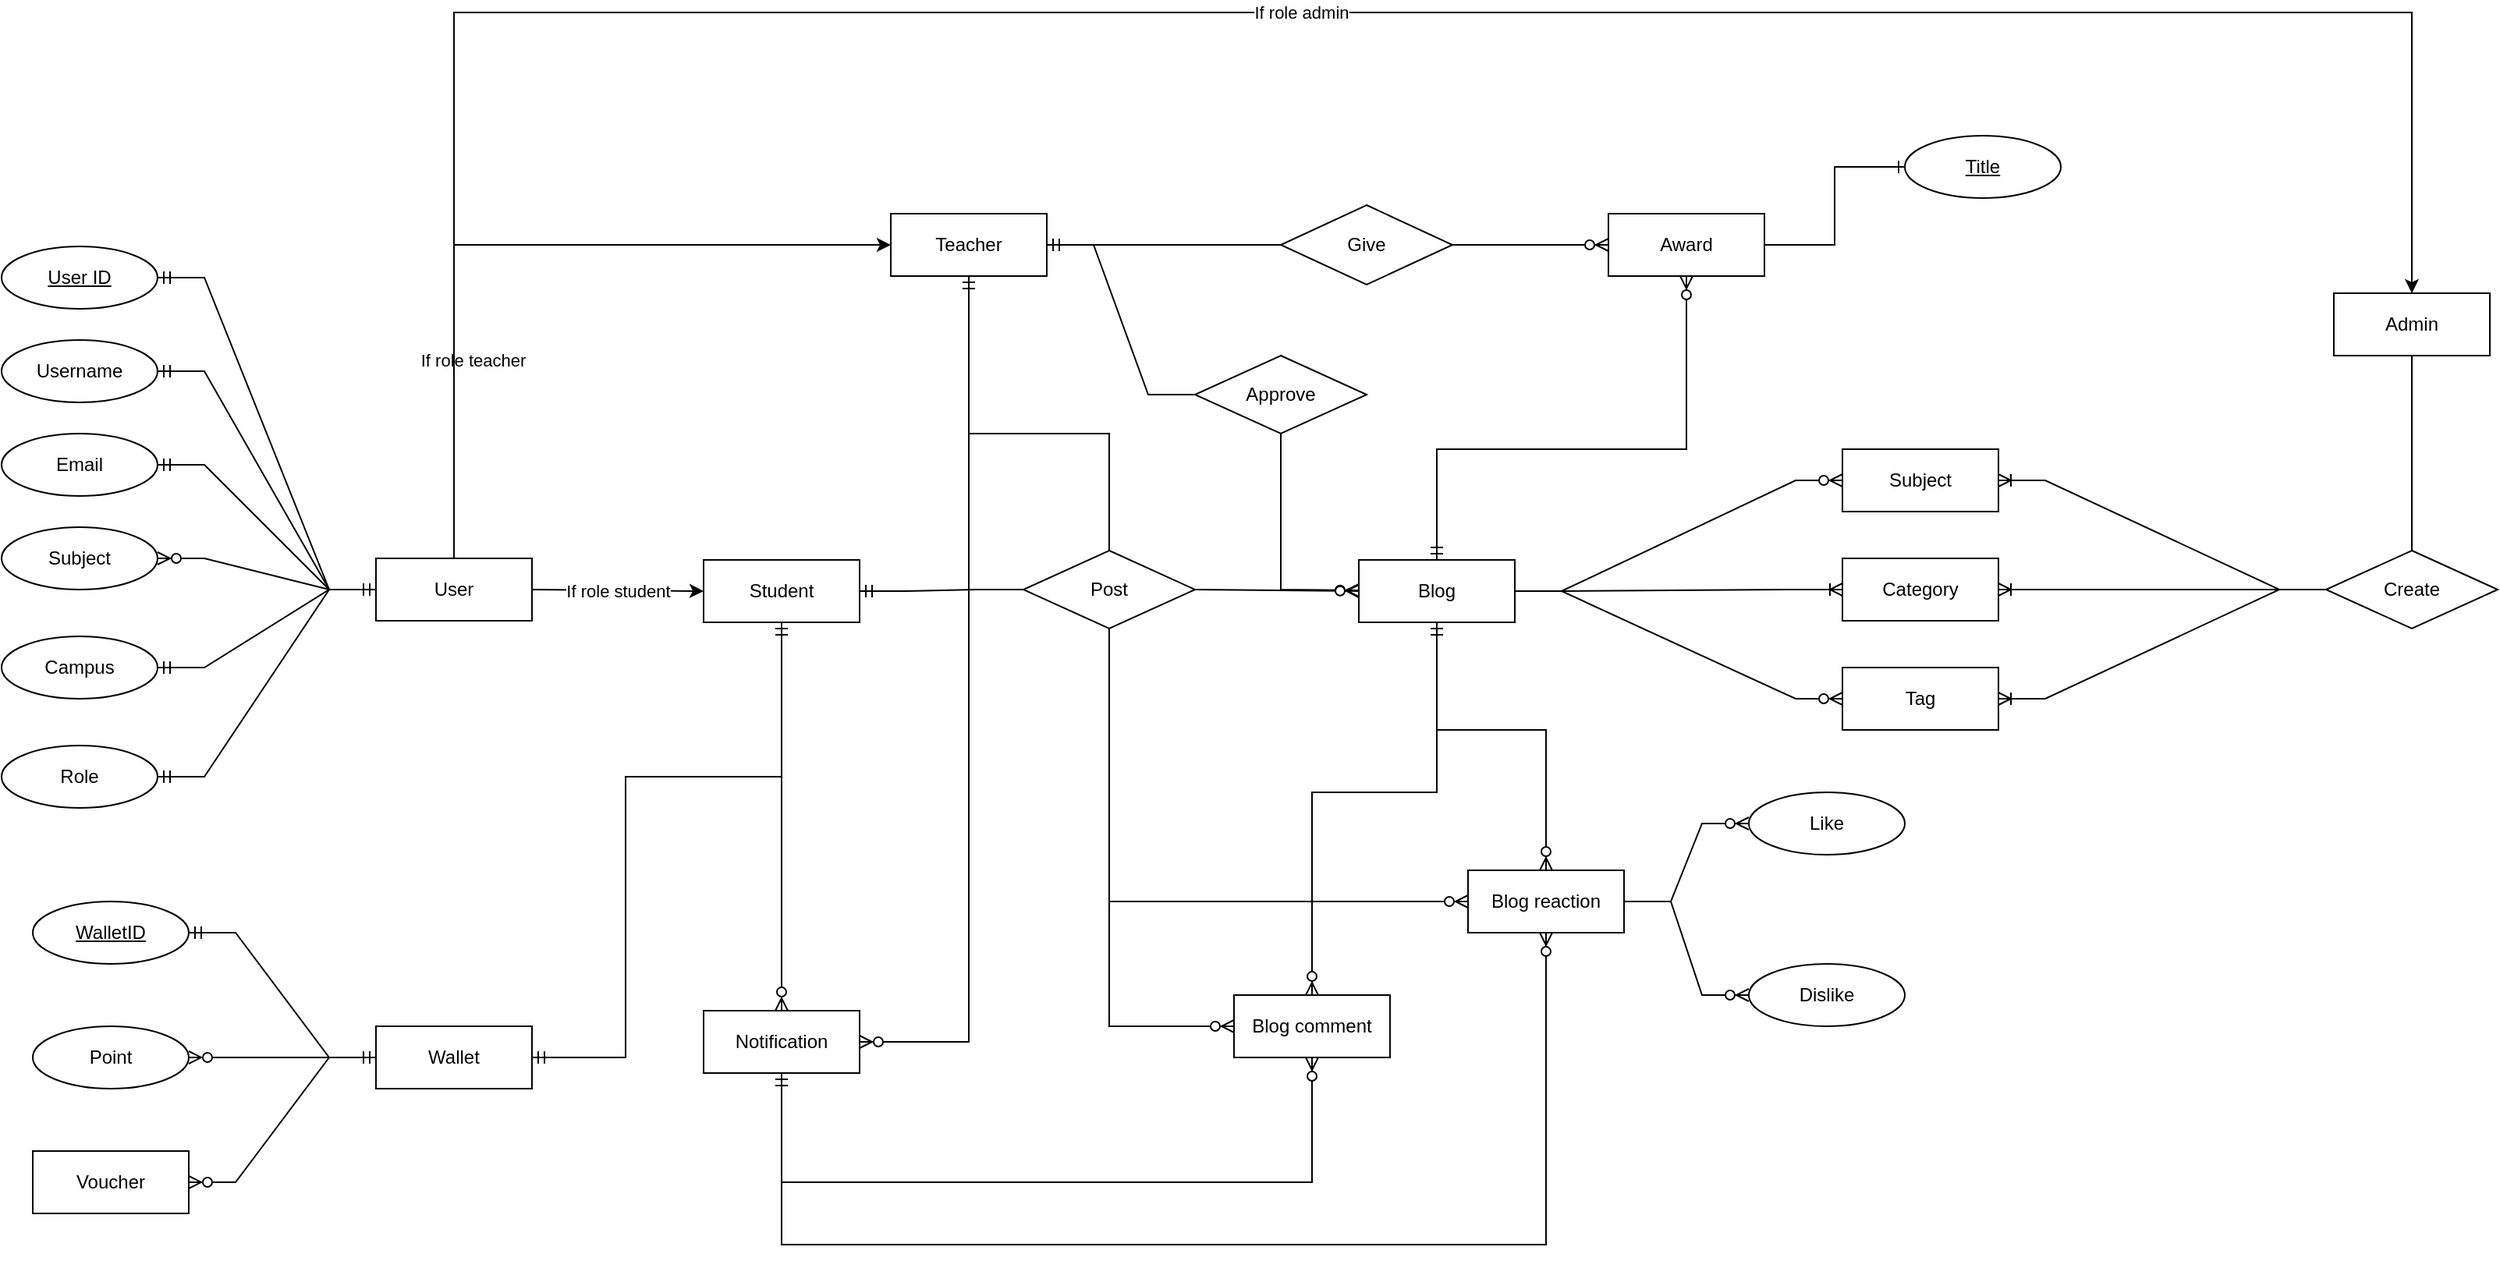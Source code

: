 <mxfile version="21.7.5" type="device">
  <diagram id="R2lEEEUBdFMjLlhIrx00" name="Page-1">
    <mxGraphModel dx="2569" dy="1888" grid="1" gridSize="10" guides="1" tooltips="1" connect="1" arrows="1" fold="1" page="1" pageScale="1" pageWidth="850" pageHeight="1100" math="0" shadow="0" extFonts="Permanent Marker^https://fonts.googleapis.com/css?family=Permanent+Marker">
      <root>
        <mxCell id="0" />
        <mxCell id="1" parent="0" />
        <mxCell id="Q9PdqyjZ0_r5eRdUzRMG-41" value="User" style="whiteSpace=wrap;html=1;align=center;" parent="1" vertex="1">
          <mxGeometry x="-70" y="190" width="100" height="40" as="geometry" />
        </mxCell>
        <mxCell id="Q9PdqyjZ0_r5eRdUzRMG-42" value="Teacher" style="whiteSpace=wrap;html=1;align=center;" parent="1" vertex="1">
          <mxGeometry x="260" y="-31" width="100" height="40" as="geometry" />
        </mxCell>
        <mxCell id="Q9PdqyjZ0_r5eRdUzRMG-43" value="Admin" style="whiteSpace=wrap;html=1;align=center;" parent="1" vertex="1">
          <mxGeometry x="1185" y="20" width="100" height="40" as="geometry" />
        </mxCell>
        <mxCell id="Q9PdqyjZ0_r5eRdUzRMG-46" value="Blog" style="whiteSpace=wrap;html=1;align=center;" parent="1" vertex="1">
          <mxGeometry x="560" y="191" width="100" height="40" as="geometry" />
        </mxCell>
        <mxCell id="Q9PdqyjZ0_r5eRdUzRMG-48" value="Approve" style="shape=rhombus;perimeter=rhombusPerimeter;whiteSpace=wrap;html=1;align=center;" parent="1" vertex="1">
          <mxGeometry x="455" y="60" width="110" height="50" as="geometry" />
        </mxCell>
        <mxCell id="Q9PdqyjZ0_r5eRdUzRMG-57" value="User ID" style="ellipse;whiteSpace=wrap;html=1;align=center;fontStyle=4;" parent="1" vertex="1">
          <mxGeometry x="-310" y="-10" width="100" height="40" as="geometry" />
        </mxCell>
        <mxCell id="Q9PdqyjZ0_r5eRdUzRMG-58" value="Username" style="ellipse;whiteSpace=wrap;html=1;align=center;" parent="1" vertex="1">
          <mxGeometry x="-310" y="50" width="100" height="40" as="geometry" />
        </mxCell>
        <mxCell id="Q9PdqyjZ0_r5eRdUzRMG-84" value="" style="edgeStyle=entityRelationEdgeStyle;fontSize=12;html=1;endArrow=ERmandOne;rounded=0;entryX=1;entryY=0.5;entryDx=0;entryDy=0;exitX=0;exitY=0.5;exitDx=0;exitDy=0;" parent="1" source="Q9PdqyjZ0_r5eRdUzRMG-48" target="Q9PdqyjZ0_r5eRdUzRMG-42" edge="1">
          <mxGeometry width="100" height="100" relative="1" as="geometry">
            <mxPoint x="475" as="sourcePoint" />
            <mxPoint x="555" y="-136" as="targetPoint" />
          </mxGeometry>
        </mxCell>
        <mxCell id="Q9PdqyjZ0_r5eRdUzRMG-85" value="" style="fontSize=12;html=1;endArrow=ERzeroToMany;endFill=1;rounded=0;exitX=0.5;exitY=1;exitDx=0;exitDy=0;" parent="1" source="Q9PdqyjZ0_r5eRdUzRMG-48" target="Q9PdqyjZ0_r5eRdUzRMG-46" edge="1">
          <mxGeometry width="100" height="100" relative="1" as="geometry">
            <mxPoint x="540" y="10" as="sourcePoint" />
            <mxPoint x="470" y="300" as="targetPoint" />
            <Array as="points">
              <mxPoint x="510" y="210" />
            </Array>
          </mxGeometry>
        </mxCell>
        <mxCell id="Q9PdqyjZ0_r5eRdUzRMG-104" value="Post" style="shape=rhombus;perimeter=rhombusPerimeter;whiteSpace=wrap;html=1;align=center;" parent="1" vertex="1">
          <mxGeometry x="345" y="185" width="110" height="50" as="geometry" />
        </mxCell>
        <mxCell id="Q9PdqyjZ0_r5eRdUzRMG-106" value="" style="fontSize=12;html=1;endArrow=ERzeroToMany;endFill=1;rounded=0;exitX=1;exitY=0.5;exitDx=0;exitDy=0;entryX=0;entryY=0.5;entryDx=0;entryDy=0;" parent="1" source="Q9PdqyjZ0_r5eRdUzRMG-104" target="Q9PdqyjZ0_r5eRdUzRMG-46" edge="1">
          <mxGeometry width="100" height="100" relative="1" as="geometry">
            <mxPoint x="595" y="379" as="sourcePoint" />
            <mxPoint x="595" y="240" as="targetPoint" />
          </mxGeometry>
        </mxCell>
        <mxCell id="Q9PdqyjZ0_r5eRdUzRMG-112" value="" style="edgeStyle=entityRelationEdgeStyle;fontSize=12;html=1;endArrow=ERzeroToMany;endFill=1;rounded=0;exitX=1;exitY=0.5;exitDx=0;exitDy=0;entryX=0;entryY=0.5;entryDx=0;entryDy=0;" parent="1" source="Q9PdqyjZ0_r5eRdUzRMG-46" target="Q9PdqyjZ0_r5eRdUzRMG-113" edge="1">
          <mxGeometry width="100" height="100" relative="1" as="geometry">
            <mxPoint x="850" y="211" as="sourcePoint" />
            <mxPoint x="930" y="120" as="targetPoint" />
          </mxGeometry>
        </mxCell>
        <mxCell id="Q9PdqyjZ0_r5eRdUzRMG-113" value="Subject" style="whiteSpace=wrap;html=1;align=center;" parent="1" vertex="1">
          <mxGeometry x="870" y="120" width="100" height="40" as="geometry" />
        </mxCell>
        <mxCell id="Q9PdqyjZ0_r5eRdUzRMG-114" value="" style="edgeStyle=entityRelationEdgeStyle;fontSize=12;html=1;endArrow=ERoneToMany;rounded=0;exitX=1;exitY=0.5;exitDx=0;exitDy=0;" parent="1" source="Q9PdqyjZ0_r5eRdUzRMG-46" target="Q9PdqyjZ0_r5eRdUzRMG-115" edge="1">
          <mxGeometry width="100" height="100" relative="1" as="geometry">
            <mxPoint x="850" y="210" as="sourcePoint" />
            <mxPoint x="960" y="260" as="targetPoint" />
          </mxGeometry>
        </mxCell>
        <mxCell id="Q9PdqyjZ0_r5eRdUzRMG-115" value="Category" style="whiteSpace=wrap;html=1;align=center;" parent="1" vertex="1">
          <mxGeometry x="870" y="190" width="100" height="40" as="geometry" />
        </mxCell>
        <mxCell id="Q9PdqyjZ0_r5eRdUzRMG-116" value="" style="edgeStyle=entityRelationEdgeStyle;fontSize=12;html=1;endArrow=ERzeroToMany;endFill=1;rounded=0;exitX=1;exitY=0.5;exitDx=0;exitDy=0;" parent="1" source="Q9PdqyjZ0_r5eRdUzRMG-46" target="Q9PdqyjZ0_r5eRdUzRMG-117" edge="1">
          <mxGeometry width="100" height="100" relative="1" as="geometry">
            <mxPoint x="850" y="211" as="sourcePoint" />
            <mxPoint x="970" y="300" as="targetPoint" />
          </mxGeometry>
        </mxCell>
        <mxCell id="Q9PdqyjZ0_r5eRdUzRMG-117" value="Tag" style="whiteSpace=wrap;html=1;align=center;" parent="1" vertex="1">
          <mxGeometry x="870" y="260" width="100" height="40" as="geometry" />
        </mxCell>
        <mxCell id="Q9PdqyjZ0_r5eRdUzRMG-118" value="" style="edgeStyle=entityRelationEdgeStyle;fontSize=12;html=1;endArrow=ERmandOne;rounded=0;entryX=1;entryY=0.5;entryDx=0;entryDy=0;exitX=0;exitY=0.5;exitDx=0;exitDy=0;" parent="1" source="Q9PdqyjZ0_r5eRdUzRMG-119" target="Q9PdqyjZ0_r5eRdUzRMG-42" edge="1">
          <mxGeometry width="100" height="100" relative="1" as="geometry">
            <mxPoint x="530" as="sourcePoint" />
            <mxPoint x="560" y="-32.18" as="targetPoint" />
          </mxGeometry>
        </mxCell>
        <mxCell id="Q9PdqyjZ0_r5eRdUzRMG-119" value="Give" style="shape=rhombus;perimeter=rhombusPerimeter;whiteSpace=wrap;html=1;align=center;" parent="1" vertex="1">
          <mxGeometry x="510" y="-36.5" width="110" height="51" as="geometry" />
        </mxCell>
        <mxCell id="Q9PdqyjZ0_r5eRdUzRMG-120" value="" style="fontSize=12;html=1;endArrow=ERzeroToMany;endFill=1;rounded=0;exitX=1;exitY=0.5;exitDx=0;exitDy=0;entryX=0;entryY=0.5;entryDx=0;entryDy=0;" parent="1" source="Q9PdqyjZ0_r5eRdUzRMG-119" target="Q9PdqyjZ0_r5eRdUzRMG-121" edge="1">
          <mxGeometry width="100" height="100" relative="1" as="geometry">
            <mxPoint x="680" y="19" as="sourcePoint" />
            <mxPoint x="710" y="-11" as="targetPoint" />
          </mxGeometry>
        </mxCell>
        <mxCell id="Q9PdqyjZ0_r5eRdUzRMG-121" value="Award" style="whiteSpace=wrap;html=1;align=center;" parent="1" vertex="1">
          <mxGeometry x="720" y="-31" width="100" height="40" as="geometry" />
        </mxCell>
        <mxCell id="Q9PdqyjZ0_r5eRdUzRMG-122" value="" style="fontSize=12;html=1;endArrow=ERzeroToMany;startArrow=ERmandOne;rounded=0;exitX=0.5;exitY=0;exitDx=0;exitDy=0;entryX=0.5;entryY=1;entryDx=0;entryDy=0;" parent="1" source="Q9PdqyjZ0_r5eRdUzRMG-46" edge="1">
          <mxGeometry width="100" height="100" relative="1" as="geometry">
            <mxPoint x="607" y="190" as="sourcePoint" />
            <mxPoint x="770" y="9" as="targetPoint" />
            <Array as="points">
              <mxPoint x="610" y="120" />
              <mxPoint x="770" y="120" />
            </Array>
          </mxGeometry>
        </mxCell>
        <mxCell id="Q9PdqyjZ0_r5eRdUzRMG-127" value="" style="edgeStyle=entityRelationEdgeStyle;fontSize=12;html=1;endArrow=ERmandOne;rounded=0;exitX=0;exitY=0.5;exitDx=0;exitDy=0;entryX=1;entryY=0.5;entryDx=0;entryDy=0;" parent="1" source="Q9PdqyjZ0_r5eRdUzRMG-41" target="Q9PdqyjZ0_r5eRdUzRMG-57" edge="1">
          <mxGeometry width="100" height="100" relative="1" as="geometry">
            <mxPoint x="-110" y="110" as="sourcePoint" />
            <mxPoint x="-10" y="10" as="targetPoint" />
          </mxGeometry>
        </mxCell>
        <mxCell id="Q9PdqyjZ0_r5eRdUzRMG-128" value="" style="edgeStyle=entityRelationEdgeStyle;fontSize=12;html=1;endArrow=ERmandOne;rounded=0;exitX=0;exitY=0.5;exitDx=0;exitDy=0;entryX=1;entryY=0.5;entryDx=0;entryDy=0;" parent="1" source="Q9PdqyjZ0_r5eRdUzRMG-41" target="Q9PdqyjZ0_r5eRdUzRMG-58" edge="1">
          <mxGeometry width="100" height="100" relative="1" as="geometry">
            <mxPoint x="-70" y="190" as="sourcePoint" />
            <mxPoint x="-210" y="110" as="targetPoint" />
          </mxGeometry>
        </mxCell>
        <mxCell id="Q9PdqyjZ0_r5eRdUzRMG-133" value="" style="fontSize=12;html=1;endArrow=ERone;endFill=1;rounded=0;exitX=1;exitY=0.5;exitDx=0;exitDy=0;entryX=0;entryY=0.5;entryDx=0;entryDy=0;edgeStyle=orthogonalEdgeStyle;" parent="1" source="Q9PdqyjZ0_r5eRdUzRMG-121" target="Q9PdqyjZ0_r5eRdUzRMG-137" edge="1">
          <mxGeometry width="100" height="100" relative="1" as="geometry">
            <mxPoint x="730" y="140" as="sourcePoint" />
            <mxPoint x="770" y="-110" as="targetPoint" />
          </mxGeometry>
        </mxCell>
        <mxCell id="Q9PdqyjZ0_r5eRdUzRMG-137" value="Title" style="ellipse;whiteSpace=wrap;html=1;align=center;fontStyle=4;" parent="1" vertex="1">
          <mxGeometry x="910" y="-81" width="100" height="40" as="geometry" />
        </mxCell>
        <mxCell id="Q9PdqyjZ0_r5eRdUzRMG-139" value="" style="fontSize=12;html=1;endArrow=ERzeroToMany;startArrow=ERmandOne;rounded=0;exitX=0.5;exitY=1;exitDx=0;exitDy=0;entryX=0.5;entryY=0;entryDx=0;entryDy=0;" parent="1" source="Q9PdqyjZ0_r5eRdUzRMG-46" target="Q9PdqyjZ0_r5eRdUzRMG-140" edge="1">
          <mxGeometry width="100" height="100" relative="1" as="geometry">
            <mxPoint x="620" y="201" as="sourcePoint" />
            <mxPoint x="530" y="350" as="targetPoint" />
            <Array as="points">
              <mxPoint x="610" y="340" />
              <mxPoint x="530" y="340" />
            </Array>
          </mxGeometry>
        </mxCell>
        <mxCell id="Q9PdqyjZ0_r5eRdUzRMG-140" value="Blog comment" style="whiteSpace=wrap;html=1;align=center;" parent="1" vertex="1">
          <mxGeometry x="480" y="470" width="100" height="40" as="geometry" />
        </mxCell>
        <mxCell id="Q9PdqyjZ0_r5eRdUzRMG-142" value="" style="fontSize=12;html=1;endArrow=ERzeroToMany;startArrow=ERmandOne;rounded=0;exitX=0.5;exitY=1;exitDx=0;exitDy=0;" parent="1" source="Q9PdqyjZ0_r5eRdUzRMG-46" target="Q9PdqyjZ0_r5eRdUzRMG-143" edge="1">
          <mxGeometry width="100" height="100" relative="1" as="geometry">
            <mxPoint x="620" y="241" as="sourcePoint" />
            <mxPoint x="680" y="370" as="targetPoint" />
            <Array as="points">
              <mxPoint x="610" y="300" />
              <mxPoint x="680" y="300" />
            </Array>
          </mxGeometry>
        </mxCell>
        <mxCell id="Q9PdqyjZ0_r5eRdUzRMG-143" value="Blog reaction" style="whiteSpace=wrap;html=1;align=center;" parent="1" vertex="1">
          <mxGeometry x="630" y="390" width="100" height="40" as="geometry" />
        </mxCell>
        <mxCell id="Q9PdqyjZ0_r5eRdUzRMG-144" value="" style="fontSize=12;html=1;endArrow=ERzeroToMany;endFill=1;rounded=0;exitX=0.5;exitY=1;exitDx=0;exitDy=0;entryX=0;entryY=0.5;entryDx=0;entryDy=0;" parent="1" source="Q9PdqyjZ0_r5eRdUzRMG-104" target="Q9PdqyjZ0_r5eRdUzRMG-140" edge="1">
          <mxGeometry width="100" height="100" relative="1" as="geometry">
            <mxPoint x="470" y="220" as="sourcePoint" />
            <mxPoint x="570" y="221" as="targetPoint" />
            <Array as="points">
              <mxPoint x="400" y="490" />
            </Array>
          </mxGeometry>
        </mxCell>
        <mxCell id="Q9PdqyjZ0_r5eRdUzRMG-145" value="" style="fontSize=12;html=1;endArrow=ERzeroToMany;endFill=1;rounded=0;exitX=0.5;exitY=1;exitDx=0;exitDy=0;entryX=0;entryY=0.5;entryDx=0;entryDy=0;" parent="1" source="Q9PdqyjZ0_r5eRdUzRMG-104" target="Q9PdqyjZ0_r5eRdUzRMG-143" edge="1">
          <mxGeometry width="100" height="100" relative="1" as="geometry">
            <mxPoint x="410" y="245" as="sourcePoint" />
            <mxPoint x="490" y="400" as="targetPoint" />
            <Array as="points">
              <mxPoint x="400" y="410" />
            </Array>
          </mxGeometry>
        </mxCell>
        <mxCell id="Q9PdqyjZ0_r5eRdUzRMG-146" value="" style="edgeStyle=entityRelationEdgeStyle;fontSize=12;html=1;endArrow=ERzeroToMany;endFill=1;rounded=0;exitX=1;exitY=0.5;exitDx=0;exitDy=0;" parent="1" source="Q9PdqyjZ0_r5eRdUzRMG-143" target="Q9PdqyjZ0_r5eRdUzRMG-147" edge="1">
          <mxGeometry width="100" height="100" relative="1" as="geometry">
            <mxPoint x="660" y="400" as="sourcePoint" />
            <mxPoint x="850" y="420" as="targetPoint" />
          </mxGeometry>
        </mxCell>
        <mxCell id="Q9PdqyjZ0_r5eRdUzRMG-147" value="Like" style="ellipse;whiteSpace=wrap;html=1;align=center;" parent="1" vertex="1">
          <mxGeometry x="810" y="340" width="100" height="40" as="geometry" />
        </mxCell>
        <mxCell id="Q9PdqyjZ0_r5eRdUzRMG-148" value="" style="edgeStyle=entityRelationEdgeStyle;fontSize=12;html=1;endArrow=ERzeroToMany;endFill=1;rounded=0;exitX=1;exitY=0.5;exitDx=0;exitDy=0;" parent="1" source="Q9PdqyjZ0_r5eRdUzRMG-143" target="Q9PdqyjZ0_r5eRdUzRMG-149" edge="1">
          <mxGeometry width="100" height="100" relative="1" as="geometry">
            <mxPoint x="740" y="510" as="sourcePoint" />
            <mxPoint x="820" y="550" as="targetPoint" />
          </mxGeometry>
        </mxCell>
        <mxCell id="Q9PdqyjZ0_r5eRdUzRMG-149" value="Dislike" style="ellipse;whiteSpace=wrap;html=1;align=center;" parent="1" vertex="1">
          <mxGeometry x="810" y="450" width="100" height="40" as="geometry" />
        </mxCell>
        <mxCell id="Q9PdqyjZ0_r5eRdUzRMG-151" value="" style="edgeStyle=entityRelationEdgeStyle;fontSize=12;html=1;endArrow=ERzeroToMany;startArrow=ERmandOne;rounded=0;exitX=0;exitY=0.5;exitDx=0;exitDy=0;entryX=1;entryY=0.5;entryDx=0;entryDy=0;" parent="1" source="Q9PdqyjZ0_r5eRdUzRMG-41" target="H8KnHvoJ8UCA8Y4S9xbA-31" edge="1">
          <mxGeometry width="100" height="100" relative="1" as="geometry">
            <mxPoint x="-80" y="210" as="sourcePoint" />
            <mxPoint x="-220" y="190" as="targetPoint" />
          </mxGeometry>
        </mxCell>
        <mxCell id="Q9PdqyjZ0_r5eRdUzRMG-152" value="Wallet" style="whiteSpace=wrap;html=1;align=center;" parent="1" vertex="1">
          <mxGeometry x="-70" y="490" width="100" height="40" as="geometry" />
        </mxCell>
        <mxCell id="Q9PdqyjZ0_r5eRdUzRMG-155" value="Point" style="ellipse;whiteSpace=wrap;html=1;align=center;" parent="1" vertex="1">
          <mxGeometry x="-290" y="490" width="100" height="40" as="geometry" />
        </mxCell>
        <mxCell id="Q9PdqyjZ0_r5eRdUzRMG-157" value="Create" style="shape=rhombus;perimeter=rhombusPerimeter;whiteSpace=wrap;html=1;align=center;" parent="1" vertex="1">
          <mxGeometry x="1180" y="185" width="110" height="50" as="geometry" />
        </mxCell>
        <mxCell id="Q9PdqyjZ0_r5eRdUzRMG-158" value="" style="edgeStyle=entityRelationEdgeStyle;fontSize=12;html=1;endArrow=ERoneToMany;rounded=0;exitX=0;exitY=0.5;exitDx=0;exitDy=0;entryX=1;entryY=0.5;entryDx=0;entryDy=0;" parent="1" source="Q9PdqyjZ0_r5eRdUzRMG-157" target="Q9PdqyjZ0_r5eRdUzRMG-113" edge="1">
          <mxGeometry width="100" height="100" relative="1" as="geometry">
            <mxPoint x="1150" y="190" as="sourcePoint" />
            <mxPoint x="1120" y="260" as="targetPoint" />
          </mxGeometry>
        </mxCell>
        <mxCell id="Q9PdqyjZ0_r5eRdUzRMG-159" value="" style="edgeStyle=entityRelationEdgeStyle;fontSize=12;html=1;endArrow=ERoneToMany;rounded=0;exitX=0;exitY=0.5;exitDx=0;exitDy=0;entryX=1;entryY=0.5;entryDx=0;entryDy=0;" parent="1" source="Q9PdqyjZ0_r5eRdUzRMG-157" target="Q9PdqyjZ0_r5eRdUzRMG-115" edge="1">
          <mxGeometry width="100" height="100" relative="1" as="geometry">
            <mxPoint x="870" y="230" as="sourcePoint" />
            <mxPoint x="990" y="230" as="targetPoint" />
          </mxGeometry>
        </mxCell>
        <mxCell id="Q9PdqyjZ0_r5eRdUzRMG-160" value="" style="edgeStyle=entityRelationEdgeStyle;fontSize=12;html=1;endArrow=ERoneToMany;rounded=0;exitX=0;exitY=0.5;exitDx=0;exitDy=0;entryX=1;entryY=0.5;entryDx=0;entryDy=0;" parent="1" source="Q9PdqyjZ0_r5eRdUzRMG-157" target="Q9PdqyjZ0_r5eRdUzRMG-117" edge="1">
          <mxGeometry width="100" height="100" relative="1" as="geometry">
            <mxPoint x="1265" y="220" as="sourcePoint" />
            <mxPoint x="1080" y="220" as="targetPoint" />
          </mxGeometry>
        </mxCell>
        <mxCell id="Q9PdqyjZ0_r5eRdUzRMG-161" value="" style="endArrow=none;html=1;rounded=0;exitX=0.5;exitY=1;exitDx=0;exitDy=0;entryX=0.5;entryY=0;entryDx=0;entryDy=0;" parent="1" source="Q9PdqyjZ0_r5eRdUzRMG-43" target="Q9PdqyjZ0_r5eRdUzRMG-157" edge="1">
          <mxGeometry relative="1" as="geometry">
            <mxPoint x="1120" y="250" as="sourcePoint" />
            <mxPoint x="1280" y="250" as="targetPoint" />
          </mxGeometry>
        </mxCell>
        <mxCell id="Q9PdqyjZ0_r5eRdUzRMG-162" value="Campus" style="ellipse;whiteSpace=wrap;html=1;align=center;" parent="1" vertex="1">
          <mxGeometry x="-310" y="240" width="100" height="40" as="geometry" />
        </mxCell>
        <mxCell id="Q9PdqyjZ0_r5eRdUzRMG-163" value="" style="edgeStyle=entityRelationEdgeStyle;fontSize=12;html=1;endArrow=ERmandOne;startArrow=ERmandOne;rounded=0;exitX=1;exitY=0.5;exitDx=0;exitDy=0;entryX=0;entryY=0.5;entryDx=0;entryDy=0;" parent="1" source="Q9PdqyjZ0_r5eRdUzRMG-162" target="Q9PdqyjZ0_r5eRdUzRMG-41" edge="1">
          <mxGeometry width="100" height="100" relative="1" as="geometry">
            <mxPoint x="-270" y="270" as="sourcePoint" />
            <mxPoint x="-170" y="170" as="targetPoint" />
          </mxGeometry>
        </mxCell>
        <mxCell id="Q9PdqyjZ0_r5eRdUzRMG-164" value="" style="fontSize=12;html=1;endArrow=ERmandOne;startArrow=ERmandOne;rounded=0;entryX=0.5;entryY=1;entryDx=0;entryDy=0;exitX=1;exitY=0.5;exitDx=0;exitDy=0;" parent="1" source="Q9PdqyjZ0_r5eRdUzRMG-152" target="H8KnHvoJ8UCA8Y4S9xbA-20" edge="1">
          <mxGeometry width="100" height="100" relative="1" as="geometry">
            <mxPoint x="220" y="540" as="sourcePoint" />
            <mxPoint x="320" y="440" as="targetPoint" />
            <Array as="points">
              <mxPoint x="90" y="510" />
              <mxPoint x="90" y="330" />
              <mxPoint x="190" y="330" />
            </Array>
          </mxGeometry>
        </mxCell>
        <mxCell id="Q9PdqyjZ0_r5eRdUzRMG-165" value="Notification" style="whiteSpace=wrap;html=1;align=center;" parent="1" vertex="1">
          <mxGeometry x="140" y="480" width="100" height="40" as="geometry" />
        </mxCell>
        <mxCell id="Q9PdqyjZ0_r5eRdUzRMG-167" value="" style="fontSize=12;html=1;endArrow=ERzeroToMany;startArrow=ERmandOne;rounded=0;entryX=0.5;entryY=0;entryDx=0;entryDy=0;exitX=0.5;exitY=1;exitDx=0;exitDy=0;" parent="1" source="H8KnHvoJ8UCA8Y4S9xbA-20" target="Q9PdqyjZ0_r5eRdUzRMG-165" edge="1">
          <mxGeometry width="100" height="100" relative="1" as="geometry">
            <mxPoint x="300" y="430" as="sourcePoint" />
            <mxPoint x="520" y="320" as="targetPoint" />
          </mxGeometry>
        </mxCell>
        <mxCell id="Ahik7Zepey-24phcymOm-2" value="" style="fontSize=12;html=1;endArrow=ERmandOne;rounded=0;entryX=0.5;entryY=1;entryDx=0;entryDy=0;exitX=0.5;exitY=0;exitDx=0;exitDy=0;" parent="1" source="Q9PdqyjZ0_r5eRdUzRMG-104" target="Q9PdqyjZ0_r5eRdUzRMG-42" edge="1">
          <mxGeometry width="100" height="100" relative="1" as="geometry">
            <mxPoint x="480" y="230" as="sourcePoint" />
            <mxPoint x="580" y="130" as="targetPoint" />
            <Array as="points">
              <mxPoint x="400" y="110" />
              <mxPoint x="310" y="110" />
            </Array>
          </mxGeometry>
        </mxCell>
        <mxCell id="H8KnHvoJ8UCA8Y4S9xbA-2" value="" style="edgeStyle=entityRelationEdgeStyle;fontSize=12;html=1;endArrow=ERzeroToMany;startArrow=ERmandOne;rounded=0;exitX=0;exitY=0.5;exitDx=0;exitDy=0;entryX=1;entryY=0.5;entryDx=0;entryDy=0;" edge="1" parent="1" source="Q9PdqyjZ0_r5eRdUzRMG-152" target="Q9PdqyjZ0_r5eRdUzRMG-155">
          <mxGeometry width="100" height="100" relative="1" as="geometry">
            <mxPoint x="150" y="410" as="sourcePoint" />
            <mxPoint x="250" y="310" as="targetPoint" />
          </mxGeometry>
        </mxCell>
        <mxCell id="H8KnHvoJ8UCA8Y4S9xbA-4" value="Voucher" style="whiteSpace=wrap;html=1;align=center;" vertex="1" parent="1">
          <mxGeometry x="-290" y="570" width="100" height="40" as="geometry" />
        </mxCell>
        <mxCell id="H8KnHvoJ8UCA8Y4S9xbA-5" value="" style="edgeStyle=entityRelationEdgeStyle;fontSize=12;html=1;endArrow=ERzeroToMany;startArrow=ERmandOne;rounded=0;exitX=0;exitY=0.5;exitDx=0;exitDy=0;entryX=1;entryY=0.5;entryDx=0;entryDy=0;" edge="1" parent="1" source="Q9PdqyjZ0_r5eRdUzRMG-152" target="H8KnHvoJ8UCA8Y4S9xbA-4">
          <mxGeometry width="100" height="100" relative="1" as="geometry">
            <mxPoint x="150" y="530" as="sourcePoint" />
            <mxPoint x="250" y="430" as="targetPoint" />
          </mxGeometry>
        </mxCell>
        <mxCell id="H8KnHvoJ8UCA8Y4S9xbA-11" value="Role" style="ellipse;whiteSpace=wrap;html=1;align=center;" vertex="1" parent="1">
          <mxGeometry x="-310" y="310" width="100" height="40" as="geometry" />
        </mxCell>
        <mxCell id="H8KnHvoJ8UCA8Y4S9xbA-12" value="" style="edgeStyle=entityRelationEdgeStyle;fontSize=12;html=1;endArrow=ERmandOne;startArrow=ERmandOne;rounded=0;exitX=1;exitY=0.5;exitDx=0;exitDy=0;entryX=0;entryY=0.5;entryDx=0;entryDy=0;" edge="1" parent="1" source="H8KnHvoJ8UCA8Y4S9xbA-11" target="Q9PdqyjZ0_r5eRdUzRMG-41">
          <mxGeometry width="100" height="100" relative="1" as="geometry">
            <mxPoint x="-20" y="360" as="sourcePoint" />
            <mxPoint x="80" y="260" as="targetPoint" />
          </mxGeometry>
        </mxCell>
        <mxCell id="H8KnHvoJ8UCA8Y4S9xbA-13" style="edgeStyle=orthogonalEdgeStyle;rounded=0;orthogonalLoop=1;jettySize=auto;html=1;exitX=0.5;exitY=1;exitDx=0;exitDy=0;" edge="1" parent="1" source="Q9PdqyjZ0_r5eRdUzRMG-162" target="Q9PdqyjZ0_r5eRdUzRMG-162">
          <mxGeometry relative="1" as="geometry" />
        </mxCell>
        <mxCell id="H8KnHvoJ8UCA8Y4S9xbA-14" value="" style="endArrow=classic;html=1;rounded=0;exitX=0.5;exitY=0;exitDx=0;exitDy=0;entryX=0;entryY=0.5;entryDx=0;entryDy=0;" edge="1" parent="1" source="Q9PdqyjZ0_r5eRdUzRMG-41" target="Q9PdqyjZ0_r5eRdUzRMG-42">
          <mxGeometry relative="1" as="geometry">
            <mxPoint x="290" y="130" as="sourcePoint" />
            <mxPoint x="75" y="-41" as="targetPoint" />
            <Array as="points">
              <mxPoint x="-20" y="-11" />
            </Array>
          </mxGeometry>
        </mxCell>
        <mxCell id="H8KnHvoJ8UCA8Y4S9xbA-15" value="If role teacher" style="edgeLabel;resizable=0;html=1;align=center;verticalAlign=middle;" connectable="0" vertex="1" parent="H8KnHvoJ8UCA8Y4S9xbA-14">
          <mxGeometry relative="1" as="geometry">
            <mxPoint x="-28" y="74" as="offset" />
          </mxGeometry>
        </mxCell>
        <mxCell id="H8KnHvoJ8UCA8Y4S9xbA-16" value="" style="endArrow=classic;html=1;rounded=0;exitX=0.5;exitY=0;exitDx=0;exitDy=0;entryX=0.5;entryY=0;entryDx=0;entryDy=0;" edge="1" parent="1" source="Q9PdqyjZ0_r5eRdUzRMG-41" target="Q9PdqyjZ0_r5eRdUzRMG-43">
          <mxGeometry relative="1" as="geometry">
            <mxPoint x="460" y="160" as="sourcePoint" />
            <mxPoint x="560" y="160" as="targetPoint" />
            <Array as="points">
              <mxPoint x="-20" y="-160" />
              <mxPoint x="740" y="-160" />
              <mxPoint x="1235" y="-160" />
            </Array>
          </mxGeometry>
        </mxCell>
        <mxCell id="H8KnHvoJ8UCA8Y4S9xbA-17" value="If role admin" style="edgeLabel;resizable=0;html=1;align=center;verticalAlign=middle;" connectable="0" vertex="1" parent="H8KnHvoJ8UCA8Y4S9xbA-16">
          <mxGeometry relative="1" as="geometry" />
        </mxCell>
        <mxCell id="H8KnHvoJ8UCA8Y4S9xbA-18" value="If" style="endArrow=classic;html=1;rounded=0;exitX=1;exitY=0.5;exitDx=0;exitDy=0;entryX=0;entryY=0.5;entryDx=0;entryDy=0;" edge="1" parent="1" source="Q9PdqyjZ0_r5eRdUzRMG-41" target="H8KnHvoJ8UCA8Y4S9xbA-20">
          <mxGeometry relative="1" as="geometry">
            <mxPoint x="90" y="160" as="sourcePoint" />
            <mxPoint x="150" y="180" as="targetPoint" />
          </mxGeometry>
        </mxCell>
        <mxCell id="H8KnHvoJ8UCA8Y4S9xbA-19" value="If role student" style="edgeLabel;resizable=0;html=1;align=center;verticalAlign=middle;" connectable="0" vertex="1" parent="H8KnHvoJ8UCA8Y4S9xbA-18">
          <mxGeometry relative="1" as="geometry" />
        </mxCell>
        <mxCell id="H8KnHvoJ8UCA8Y4S9xbA-20" value="Student" style="whiteSpace=wrap;html=1;align=center;" vertex="1" parent="1">
          <mxGeometry x="140" y="191" width="100" height="40" as="geometry" />
        </mxCell>
        <mxCell id="H8KnHvoJ8UCA8Y4S9xbA-22" style="edgeStyle=orthogonalEdgeStyle;rounded=0;orthogonalLoop=1;jettySize=auto;html=1;exitX=0.5;exitY=1;exitDx=0;exitDy=0;" edge="1" parent="1" source="H8KnHvoJ8UCA8Y4S9xbA-20" target="H8KnHvoJ8UCA8Y4S9xbA-20">
          <mxGeometry relative="1" as="geometry" />
        </mxCell>
        <mxCell id="H8KnHvoJ8UCA8Y4S9xbA-23" value="" style="fontSize=12;html=1;endArrow=ERzeroToMany;startArrow=ERmandOne;rounded=0;entryX=1;entryY=0.5;entryDx=0;entryDy=0;exitX=0.5;exitY=1;exitDx=0;exitDy=0;" edge="1" parent="1" source="Q9PdqyjZ0_r5eRdUzRMG-42" target="Q9PdqyjZ0_r5eRdUzRMG-165">
          <mxGeometry width="100" height="100" relative="1" as="geometry">
            <mxPoint x="90" y="330" as="sourcePoint" />
            <mxPoint x="260" y="390" as="targetPoint" />
            <Array as="points">
              <mxPoint x="310" y="500" />
            </Array>
          </mxGeometry>
        </mxCell>
        <mxCell id="H8KnHvoJ8UCA8Y4S9xbA-27" value="" style="fontSize=12;html=1;endArrow=ERzeroToMany;startArrow=ERmandOne;rounded=0;exitX=0.5;exitY=1;exitDx=0;exitDy=0;entryX=0.5;entryY=1;entryDx=0;entryDy=0;" edge="1" parent="1" source="Q9PdqyjZ0_r5eRdUzRMG-165" target="Q9PdqyjZ0_r5eRdUzRMG-140">
          <mxGeometry width="100" height="100" relative="1" as="geometry">
            <mxPoint x="500" y="560" as="sourcePoint" />
            <mxPoint x="600" y="460" as="targetPoint" />
            <Array as="points">
              <mxPoint x="190" y="590" />
              <mxPoint x="530" y="590" />
            </Array>
          </mxGeometry>
        </mxCell>
        <mxCell id="H8KnHvoJ8UCA8Y4S9xbA-28" value="" style="fontSize=12;html=1;endArrow=ERzeroToMany;startArrow=ERmandOne;rounded=0;exitX=0.5;exitY=1;exitDx=0;exitDy=0;entryX=0.5;entryY=1;entryDx=0;entryDy=0;" edge="1" parent="1" source="Q9PdqyjZ0_r5eRdUzRMG-165" target="Q9PdqyjZ0_r5eRdUzRMG-143">
          <mxGeometry width="100" height="100" relative="1" as="geometry">
            <mxPoint x="220" y="530" as="sourcePoint" />
            <mxPoint x="540" y="420" as="targetPoint" />
            <Array as="points">
              <mxPoint x="190" y="630" />
              <mxPoint x="680" y="630" />
            </Array>
          </mxGeometry>
        </mxCell>
        <mxCell id="H8KnHvoJ8UCA8Y4S9xbA-29" value="Email" style="ellipse;whiteSpace=wrap;html=1;align=center;" vertex="1" parent="1">
          <mxGeometry x="-310" y="110" width="100" height="40" as="geometry" />
        </mxCell>
        <mxCell id="H8KnHvoJ8UCA8Y4S9xbA-30" value="" style="edgeStyle=entityRelationEdgeStyle;fontSize=12;html=1;endArrow=ERmandOne;rounded=0;exitX=0;exitY=0.5;exitDx=0;exitDy=0;entryX=1;entryY=0.5;entryDx=0;entryDy=0;" edge="1" parent="1" source="Q9PdqyjZ0_r5eRdUzRMG-41" target="H8KnHvoJ8UCA8Y4S9xbA-29">
          <mxGeometry width="100" height="100" relative="1" as="geometry">
            <mxPoint x="-60" y="220" as="sourcePoint" />
            <mxPoint x="-200" y="20" as="targetPoint" />
          </mxGeometry>
        </mxCell>
        <mxCell id="H8KnHvoJ8UCA8Y4S9xbA-31" value="Subject" style="ellipse;whiteSpace=wrap;html=1;align=center;" vertex="1" parent="1">
          <mxGeometry x="-310" y="170" width="100" height="40" as="geometry" />
        </mxCell>
        <mxCell id="H8KnHvoJ8UCA8Y4S9xbA-32" value="" style="edgeStyle=entityRelationEdgeStyle;fontSize=12;html=1;endArrow=ERmandOne;rounded=0;entryX=1;entryY=0.5;entryDx=0;entryDy=0;exitX=0;exitY=0.5;exitDx=0;exitDy=0;" edge="1" parent="1" source="Q9PdqyjZ0_r5eRdUzRMG-104" target="H8KnHvoJ8UCA8Y4S9xbA-20">
          <mxGeometry width="100" height="100" relative="1" as="geometry">
            <mxPoint x="400" y="350" as="sourcePoint" />
            <mxPoint x="500" y="250" as="targetPoint" />
          </mxGeometry>
        </mxCell>
        <mxCell id="H8KnHvoJ8UCA8Y4S9xbA-33" value="WalletID" style="ellipse;whiteSpace=wrap;html=1;align=center;fontStyle=4;" vertex="1" parent="1">
          <mxGeometry x="-290" y="410" width="100" height="40" as="geometry" />
        </mxCell>
        <mxCell id="H8KnHvoJ8UCA8Y4S9xbA-34" value="" style="edgeStyle=entityRelationEdgeStyle;fontSize=12;html=1;endArrow=ERmandOne;startArrow=ERmandOne;rounded=0;entryX=1;entryY=0.5;entryDx=0;entryDy=0;exitX=0;exitY=0.5;exitDx=0;exitDy=0;" edge="1" parent="1" source="Q9PdqyjZ0_r5eRdUzRMG-152" target="H8KnHvoJ8UCA8Y4S9xbA-33">
          <mxGeometry width="100" height="100" relative="1" as="geometry">
            <mxPoint x="420" y="500" as="sourcePoint" />
            <mxPoint x="520" y="400" as="targetPoint" />
          </mxGeometry>
        </mxCell>
      </root>
    </mxGraphModel>
  </diagram>
</mxfile>
